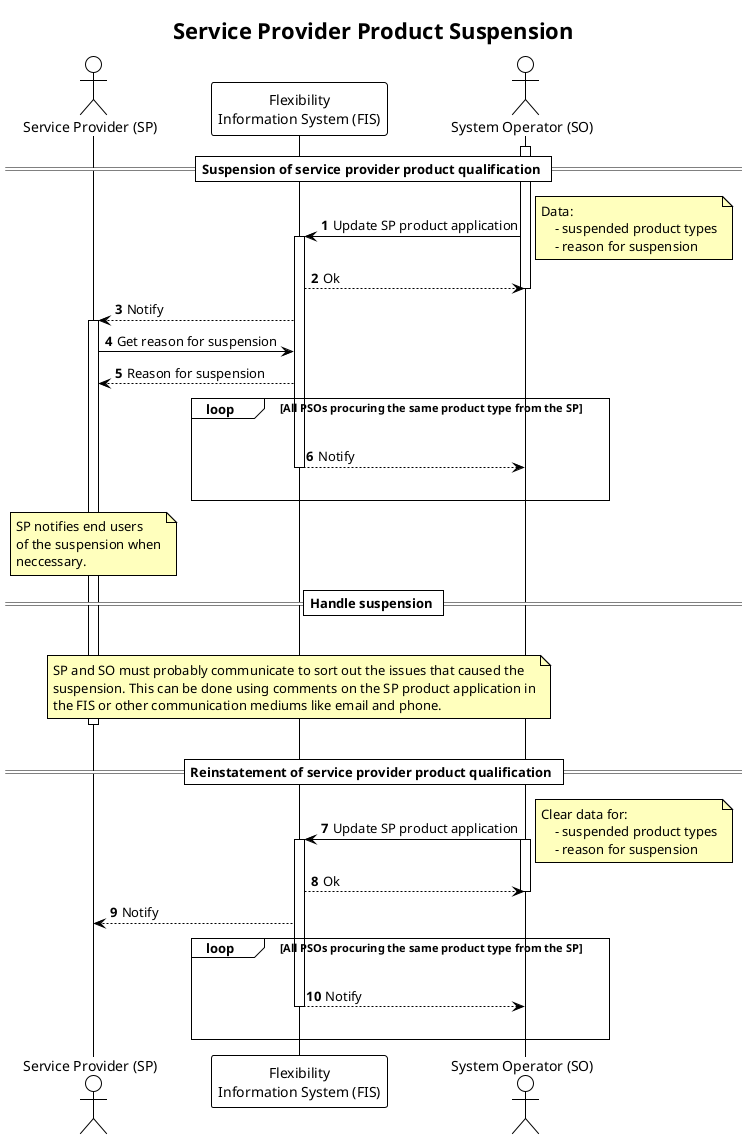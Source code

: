 @startuml service_provider_product_suspension

!theme plain

title Service Provider Product Suspension

autonumber
skinparam note {
    BackgroundColor #FFFFBD
}

actor "Service Provider (SP)" as SP
participant "Flexibility\nInformation System (FIS)" as FIS
actor "System Operator (SO)" as SO

== Suspension of service provider product qualification ==

activate SO
SO -> FIS: Update SP product application

note right
    Data:
        - suspended product types
        - reason for suspension
end note

activate FIS

FIS --> SO: Ok
deactivate SO
FIS --> SP: Notify
activate SP
SP -> FIS: Get reason for suspension
FIS --> SP: Reason for suspension

loop All PSOs procuring the same product type from the SP
    |||
    FIS --> SO: Notify
    deactivate FIS
    |||
end

note over SP
    SP notifies end users
    of the suspension when
    neccessary.
end note

== Handle suspension ==
|||
note over FIS
    SP and SO must probably communicate to sort out the issues that caused the
    suspension. This can be done using comments on the SP product application in
    the FIS or other communication mediums like email and phone.
end note
deactivate SP
|||
== Reinstatement of service provider product qualification ==

SO -> FIS: Update SP product application
activate SO
note right
    Clear data for:
        - suspended product types
        - reason for suspension
end note

activate FIS
FIS --> SO: Ok
deactivate SO
FIS --> SP: Notify

loop All PSOs procuring the same product type from the SP
    |||
    FIS --> SO: Notify
    deactivate FIS
    |||
end









@enduml
